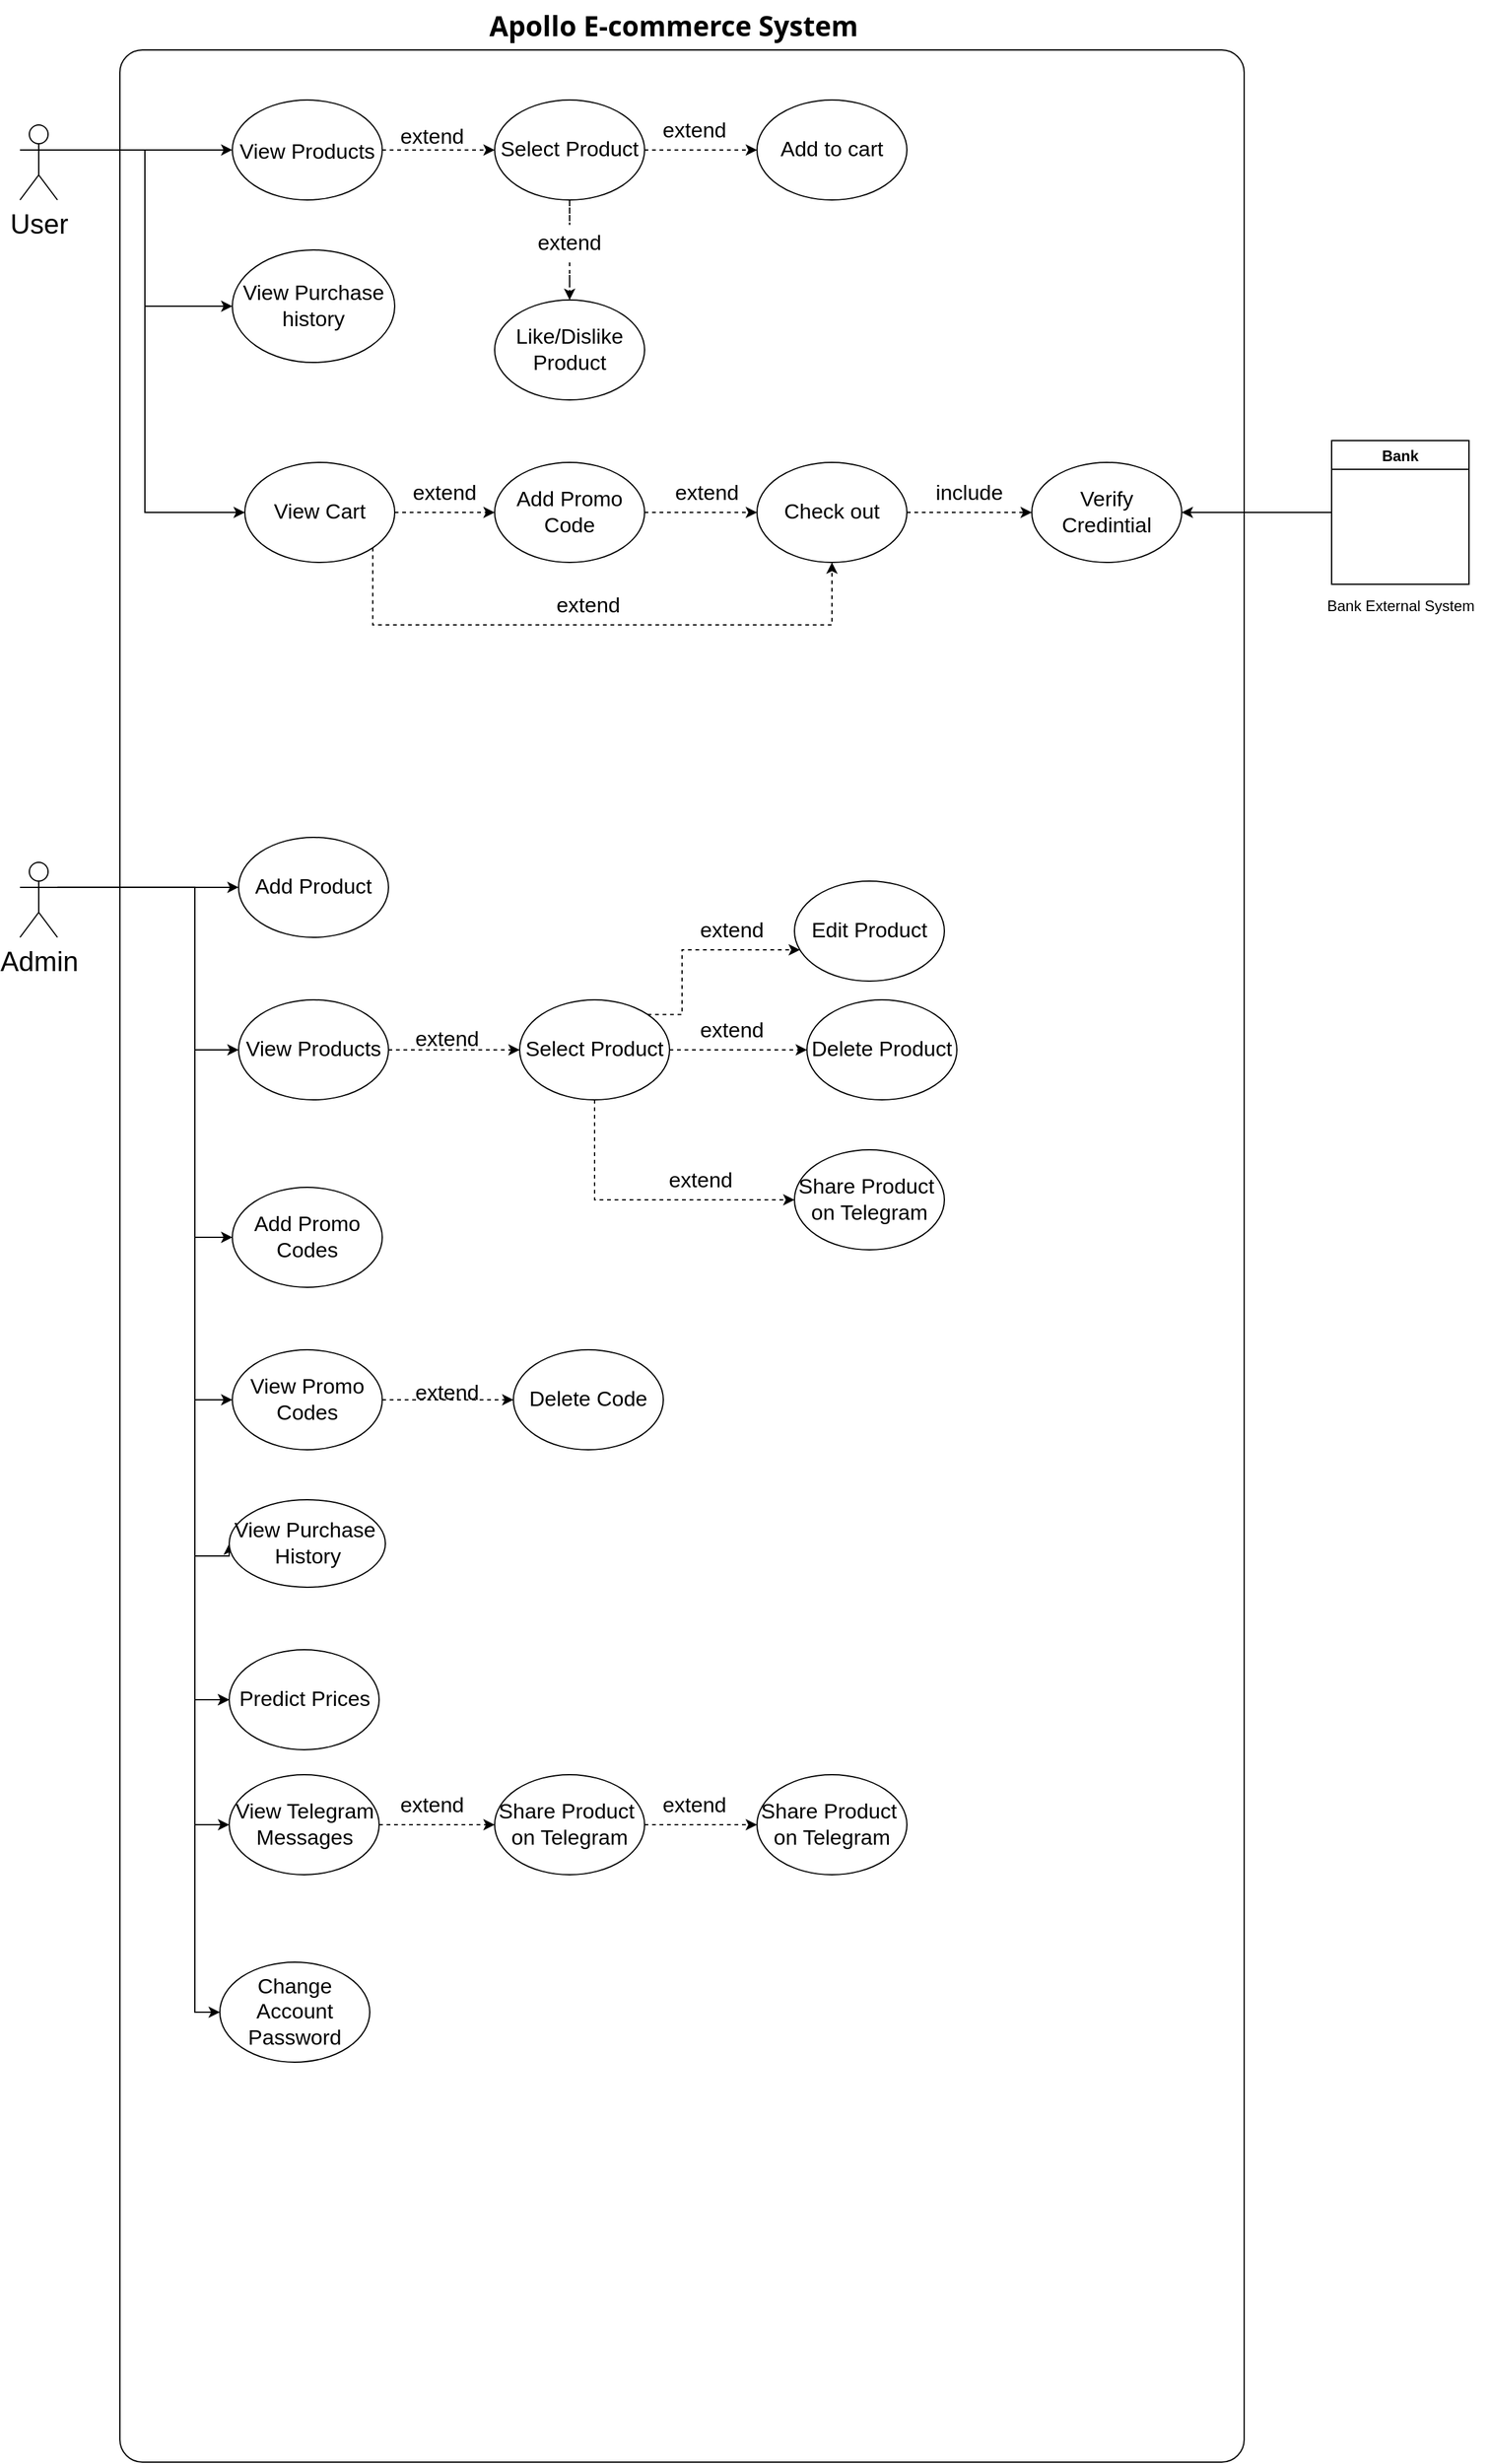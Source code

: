 <mxfile version="20.3.0" type="device"><diagram id="9VvrjNLT6tt-F68sdtQc" name="Page-1"><mxGraphModel dx="3462" dy="1730" grid="1" gridSize="10" guides="1" tooltips="1" connect="1" arrows="1" fold="1" page="1" pageScale="1" pageWidth="850" pageHeight="1100" math="0" shadow="0"><root><mxCell id="0"/><mxCell id="1" parent="0"/><mxCell id="lHVHRNNX6GnZqRWGaL9_-2" value="" style="rounded=1;whiteSpace=wrap;html=1;shadow=0;glass=0;sketch=0;fillColor=default;arcSize=2;" parent="1" vertex="1"><mxGeometry x="-700" y="120" width="900" height="1930" as="geometry"/></mxCell><mxCell id="lHVHRNNX6GnZqRWGaL9_-3" value="&lt;span style=&quot;color: rgba(0, 0, 0, 0); font-family: monospace; font-size: 0px; font-weight: 400; text-align: start;&quot;&gt;%3CmxGraphModel%3E%3Croot%3E%3CmxCell%20id%3D%220%22%2F%3E%3CmxCell%20id%3D%221%22%20parent%3D%220%22%2F%3E%3CmxCell%20id%3D%222%22%20value%3D%22extend%22%20style%3D%22text%3Bhtml%3D1%3BstrokeColor%3Dnone%3BfillColor%3Dnone%3Balign%3Dcenter%3BverticalAlign%3Dmiddle%3BwhiteSpace%3Dwrap%3Brounded%3D0%3Bshadow%3D0%3Bglass%3D0%3BlabelBackgroundColor%3Dnone%3Bsketch%3D0%3BfontSize%3D17%3BfontColor%3D%23000000%3B%22%20vertex%3D%221%22%20parent%3D%221%22%3E%3CmxGeometry%20x%3D%22-480%22%20y%3D%22175%22%20width%3D%2260%22%20height%3D%2230%22%20as%3D%22geometry%22%2F%3E%3C%2FmxCell%3E%3C%2Froot%3E%3C%2FmxGraphModel%3EA&lt;/span&gt;&lt;span style=&quot;font-family: Söhne, ui-sans-serif, system-ui, -apple-system, &amp;quot;Segoe UI&amp;quot;, Roboto, Ubuntu, Cantarell, &amp;quot;Noto Sans&amp;quot;, sans-serif, &amp;quot;Helvetica Neue&amp;quot;, Arial, &amp;quot;Apple Color Emoji&amp;quot;, &amp;quot;Segoe UI Emoji&amp;quot;, &amp;quot;Segoe UI Symbol&amp;quot;, &amp;quot;Noto Color Emoji&amp;quot;;&quot;&gt;&lt;font style=&quot;font-size: 22px;&quot;&gt;&amp;nbsp;Apollo E-commerce System&lt;/font&gt;&lt;/span&gt;" style="text;strokeColor=none;fillColor=none;html=1;fontSize=24;fontStyle=1;verticalAlign=middle;align=center;rounded=0;shadow=0;glass=0;sketch=0;" parent="1" vertex="1"><mxGeometry x="-310" y="80" width="100" height="40" as="geometry"/></mxCell><mxCell id="lHVHRNNX6GnZqRWGaL9_-28" style="edgeStyle=orthogonalEdgeStyle;rounded=0;orthogonalLoop=1;jettySize=auto;html=1;fontSize=17;fontColor=#000000;exitX=1;exitY=0.333;exitDx=0;exitDy=0;exitPerimeter=0;" parent="1" source="lHVHRNNX6GnZqRWGaL9_-5" target="lHVHRNNX6GnZqRWGaL9_-6" edge="1"><mxGeometry relative="1" as="geometry"/></mxCell><mxCell id="lHVHRNNX6GnZqRWGaL9_-29" style="edgeStyle=orthogonalEdgeStyle;rounded=0;orthogonalLoop=1;jettySize=auto;html=1;exitX=1;exitY=0.333;exitDx=0;exitDy=0;exitPerimeter=0;entryX=0;entryY=0.5;entryDx=0;entryDy=0;fontSize=17;fontColor=#000000;" parent="1" source="lHVHRNNX6GnZqRWGaL9_-5" target="lHVHRNNX6GnZqRWGaL9_-23" edge="1"><mxGeometry relative="1" as="geometry"/></mxCell><mxCell id="lHVHRNNX6GnZqRWGaL9_-30" style="edgeStyle=orthogonalEdgeStyle;rounded=0;orthogonalLoop=1;jettySize=auto;html=1;exitX=1;exitY=0.333;exitDx=0;exitDy=0;exitPerimeter=0;entryX=0;entryY=0.5;entryDx=0;entryDy=0;fontSize=17;fontColor=#000000;" parent="1" source="lHVHRNNX6GnZqRWGaL9_-5" target="lHVHRNNX6GnZqRWGaL9_-24" edge="1"><mxGeometry relative="1" as="geometry"><Array as="points"><mxPoint x="-680" y="200"/><mxPoint x="-680" y="490"/></Array></mxGeometry></mxCell><mxCell id="lHVHRNNX6GnZqRWGaL9_-5" value="User" style="shape=umlActor;verticalLabelPosition=bottom;verticalAlign=top;html=1;outlineConnect=0;rounded=0;shadow=0;glass=0;labelBackgroundColor=none;sketch=0;fontSize=22;fontColor=#000000;fillColor=default;" parent="1" vertex="1"><mxGeometry x="-780" y="180" width="30" height="60" as="geometry"/></mxCell><mxCell id="lHVHRNNX6GnZqRWGaL9_-9" style="edgeStyle=orthogonalEdgeStyle;rounded=0;orthogonalLoop=1;jettySize=auto;html=1;entryX=0;entryY=0.5;entryDx=0;entryDy=0;fontSize=17;fontColor=#000000;dashed=1;" parent="1" source="lHVHRNNX6GnZqRWGaL9_-6" target="lHVHRNNX6GnZqRWGaL9_-8" edge="1"><mxGeometry relative="1" as="geometry"/></mxCell><mxCell id="lHVHRNNX6GnZqRWGaL9_-6" value="&lt;font style=&quot;font-size: 17px;&quot;&gt;View Products&lt;/font&gt;" style="ellipse;whiteSpace=wrap;html=1;rounded=0;shadow=0;glass=0;labelBackgroundColor=none;sketch=0;fontSize=22;fontColor=#000000;fillColor=default;" parent="1" vertex="1"><mxGeometry x="-610" y="160" width="120" height="80" as="geometry"/></mxCell><mxCell id="lHVHRNNX6GnZqRWGaL9_-12" style="edgeStyle=orthogonalEdgeStyle;rounded=0;orthogonalLoop=1;jettySize=auto;html=1;dashed=1;fontSize=17;fontColor=#000000;" parent="1" source="lHVHRNNX6GnZqRWGaL9_-8" target="lHVHRNNX6GnZqRWGaL9_-11" edge="1"><mxGeometry relative="1" as="geometry"/></mxCell><mxCell id="lHVHRNNX6GnZqRWGaL9_-18" style="edgeStyle=orthogonalEdgeStyle;rounded=0;orthogonalLoop=1;jettySize=auto;html=1;dashed=1;fontSize=17;fontColor=#000000;startArrow=none;" parent="1" source="lHVHRNNX6GnZqRWGaL9_-20" target="lHVHRNNX6GnZqRWGaL9_-14" edge="1"><mxGeometry relative="1" as="geometry"/></mxCell><mxCell id="lHVHRNNX6GnZqRWGaL9_-8" value="Select Product" style="ellipse;whiteSpace=wrap;html=1;rounded=0;shadow=0;glass=0;labelBackgroundColor=none;sketch=0;fontSize=17;fontColor=#000000;fillColor=default;" parent="1" vertex="1"><mxGeometry x="-400" y="160" width="120" height="80" as="geometry"/></mxCell><mxCell id="lHVHRNNX6GnZqRWGaL9_-10" value="extend" style="text;html=1;strokeColor=none;fillColor=none;align=center;verticalAlign=middle;whiteSpace=wrap;rounded=0;shadow=0;glass=0;labelBackgroundColor=none;sketch=0;fontSize=17;fontColor=#000000;" parent="1" vertex="1"><mxGeometry x="-480" y="175" width="60" height="30" as="geometry"/></mxCell><mxCell id="lHVHRNNX6GnZqRWGaL9_-11" value="Add to cart" style="ellipse;whiteSpace=wrap;html=1;rounded=0;shadow=0;glass=0;labelBackgroundColor=none;sketch=0;fontSize=17;fontColor=#000000;fillColor=default;" parent="1" vertex="1"><mxGeometry x="-190" y="160" width="120" height="80" as="geometry"/></mxCell><mxCell id="lHVHRNNX6GnZqRWGaL9_-13" value="extend" style="text;html=1;strokeColor=none;fillColor=none;align=center;verticalAlign=middle;whiteSpace=wrap;rounded=0;shadow=0;glass=0;labelBackgroundColor=none;sketch=0;fontSize=17;fontColor=#000000;" parent="1" vertex="1"><mxGeometry x="-270" y="170" width="60" height="30" as="geometry"/></mxCell><mxCell id="lHVHRNNX6GnZqRWGaL9_-14" value="Like/Dislike Product" style="ellipse;whiteSpace=wrap;html=1;rounded=0;shadow=0;glass=0;labelBackgroundColor=none;sketch=0;fontSize=17;fontColor=#000000;fillColor=default;" parent="1" vertex="1"><mxGeometry x="-400" y="320" width="120" height="80" as="geometry"/></mxCell><mxCell id="lHVHRNNX6GnZqRWGaL9_-20" value="extend" style="text;html=1;strokeColor=none;fillColor=none;align=center;verticalAlign=middle;whiteSpace=wrap;rounded=0;shadow=0;glass=0;labelBackgroundColor=none;sketch=0;fontSize=17;fontColor=#000000;" parent="1" vertex="1"><mxGeometry x="-370" y="260" width="60" height="30" as="geometry"/></mxCell><mxCell id="lHVHRNNX6GnZqRWGaL9_-22" value="" style="edgeStyle=orthogonalEdgeStyle;rounded=0;orthogonalLoop=1;jettySize=auto;html=1;dashed=1;fontSize=17;fontColor=#000000;endArrow=none;" parent="1" source="lHVHRNNX6GnZqRWGaL9_-8" target="lHVHRNNX6GnZqRWGaL9_-20" edge="1"><mxGeometry relative="1" as="geometry"><mxPoint x="-340" y="240.0" as="sourcePoint"/><mxPoint x="-340" y="290.0" as="targetPoint"/></mxGeometry></mxCell><mxCell id="lHVHRNNX6GnZqRWGaL9_-23" value="View Purchase history" style="ellipse;whiteSpace=wrap;html=1;rounded=0;shadow=0;glass=0;labelBackgroundColor=none;sketch=0;fontSize=17;fontColor=#000000;fillColor=default;" parent="1" vertex="1"><mxGeometry x="-610" y="280" width="130" height="90" as="geometry"/></mxCell><mxCell id="lHVHRNNX6GnZqRWGaL9_-32" style="edgeStyle=orthogonalEdgeStyle;rounded=0;orthogonalLoop=1;jettySize=auto;html=1;entryX=0;entryY=0.5;entryDx=0;entryDy=0;fontSize=17;fontColor=#000000;dashed=1;" parent="1" source="lHVHRNNX6GnZqRWGaL9_-24" target="lHVHRNNX6GnZqRWGaL9_-31" edge="1"><mxGeometry relative="1" as="geometry"/></mxCell><mxCell id="lHVHRNNX6GnZqRWGaL9_-41" style="edgeStyle=orthogonalEdgeStyle;rounded=0;orthogonalLoop=1;jettySize=auto;html=1;exitX=1;exitY=1;exitDx=0;exitDy=0;entryX=0.5;entryY=1;entryDx=0;entryDy=0;dashed=1;fontSize=17;fontColor=#000000;" parent="1" source="lHVHRNNX6GnZqRWGaL9_-24" target="lHVHRNNX6GnZqRWGaL9_-34" edge="1"><mxGeometry relative="1" as="geometry"><Array as="points"><mxPoint x="-498" y="580"/><mxPoint x="-130" y="580"/></Array></mxGeometry></mxCell><mxCell id="lHVHRNNX6GnZqRWGaL9_-24" value="View Cart" style="ellipse;whiteSpace=wrap;html=1;rounded=0;shadow=0;glass=0;labelBackgroundColor=none;sketch=0;fontSize=17;fontColor=#000000;fillColor=default;" parent="1" vertex="1"><mxGeometry x="-600" y="450" width="120" height="80" as="geometry"/></mxCell><mxCell id="lHVHRNNX6GnZqRWGaL9_-35" style="edgeStyle=orthogonalEdgeStyle;rounded=0;orthogonalLoop=1;jettySize=auto;html=1;entryX=0;entryY=0.5;entryDx=0;entryDy=0;dashed=1;fontSize=17;fontColor=#000000;" parent="1" source="lHVHRNNX6GnZqRWGaL9_-31" target="lHVHRNNX6GnZqRWGaL9_-34" edge="1"><mxGeometry relative="1" as="geometry"/></mxCell><mxCell id="lHVHRNNX6GnZqRWGaL9_-31" value="Add Promo Code" style="ellipse;whiteSpace=wrap;html=1;rounded=0;shadow=0;glass=0;labelBackgroundColor=none;sketch=0;fontSize=17;fontColor=#000000;fillColor=default;" parent="1" vertex="1"><mxGeometry x="-400" y="450" width="120" height="80" as="geometry"/></mxCell><mxCell id="lHVHRNNX6GnZqRWGaL9_-33" value="extend" style="text;html=1;strokeColor=none;fillColor=none;align=center;verticalAlign=middle;whiteSpace=wrap;rounded=0;shadow=0;glass=0;labelBackgroundColor=none;sketch=0;fontSize=17;fontColor=#000000;" parent="1" vertex="1"><mxGeometry x="-470" y="460" width="60" height="30" as="geometry"/></mxCell><mxCell id="P7vgOpt78vFBfQK_yZTL-4" style="edgeStyle=orthogonalEdgeStyle;rounded=0;orthogonalLoop=1;jettySize=auto;html=1;exitX=1;exitY=0.5;exitDx=0;exitDy=0;entryX=0;entryY=0.5;entryDx=0;entryDy=0;fontSize=17;dashed=1;" parent="1" source="lHVHRNNX6GnZqRWGaL9_-34" target="P7vgOpt78vFBfQK_yZTL-3" edge="1"><mxGeometry relative="1" as="geometry"/></mxCell><mxCell id="lHVHRNNX6GnZqRWGaL9_-34" value="Check out" style="ellipse;whiteSpace=wrap;html=1;rounded=0;shadow=0;glass=0;labelBackgroundColor=none;sketch=0;fontSize=17;fontColor=#000000;fillColor=default;" parent="1" vertex="1"><mxGeometry x="-190" y="450" width="120" height="80" as="geometry"/></mxCell><mxCell id="lHVHRNNX6GnZqRWGaL9_-38" value="extend" style="text;html=1;strokeColor=none;fillColor=none;align=center;verticalAlign=middle;whiteSpace=wrap;rounded=0;shadow=0;glass=0;labelBackgroundColor=none;sketch=0;fontSize=17;fontColor=#000000;" parent="1" vertex="1"><mxGeometry x="-260" y="460" width="60" height="30" as="geometry"/></mxCell><mxCell id="lHVHRNNX6GnZqRWGaL9_-42" value="extend" style="text;html=1;strokeColor=none;fillColor=none;align=center;verticalAlign=middle;whiteSpace=wrap;rounded=0;shadow=0;glass=0;labelBackgroundColor=none;sketch=0;fontSize=17;fontColor=#000000;" parent="1" vertex="1"><mxGeometry x="-355" y="550" width="60" height="30" as="geometry"/></mxCell><mxCell id="lHVHRNNX6GnZqRWGaL9_-48" style="edgeStyle=orthogonalEdgeStyle;rounded=0;orthogonalLoop=1;jettySize=auto;html=1;exitX=1;exitY=0.333;exitDx=0;exitDy=0;exitPerimeter=0;fontSize=17;fontColor=#000000;" parent="1" source="lHVHRNNX6GnZqRWGaL9_-45" target="lHVHRNNX6GnZqRWGaL9_-47" edge="1"><mxGeometry relative="1" as="geometry"/></mxCell><mxCell id="lHVHRNNX6GnZqRWGaL9_-61" style="edgeStyle=orthogonalEdgeStyle;rounded=0;orthogonalLoop=1;jettySize=auto;html=1;exitX=1;exitY=0.333;exitDx=0;exitDy=0;exitPerimeter=0;entryX=0;entryY=0.5;entryDx=0;entryDy=0;fontSize=17;fontColor=#000000;" parent="1" source="lHVHRNNX6GnZqRWGaL9_-45" target="lHVHRNNX6GnZqRWGaL9_-60" edge="1"><mxGeometry relative="1" as="geometry"><Array as="points"><mxPoint x="-640" y="790"/><mxPoint x="-640" y="1070"/></Array></mxGeometry></mxCell><mxCell id="lHVHRNNX6GnZqRWGaL9_-65" style="edgeStyle=orthogonalEdgeStyle;rounded=0;orthogonalLoop=1;jettySize=auto;html=1;exitX=1;exitY=0.333;exitDx=0;exitDy=0;exitPerimeter=0;entryX=0;entryY=0.5;entryDx=0;entryDy=0;fontSize=17;fontColor=#000000;" parent="1" source="lHVHRNNX6GnZqRWGaL9_-45" target="lHVHRNNX6GnZqRWGaL9_-62" edge="1"><mxGeometry relative="1" as="geometry"><Array as="points"><mxPoint x="-640" y="790"/><mxPoint x="-640" y="1200"/></Array></mxGeometry></mxCell><mxCell id="lHVHRNNX6GnZqRWGaL9_-70" style="edgeStyle=orthogonalEdgeStyle;rounded=0;orthogonalLoop=1;jettySize=auto;html=1;exitX=1;exitY=0.333;exitDx=0;exitDy=0;exitPerimeter=0;entryX=0;entryY=0.5;entryDx=0;entryDy=0;fontSize=17;fontColor=#000000;" parent="1" source="lHVHRNNX6GnZqRWGaL9_-45" target="lHVHRNNX6GnZqRWGaL9_-49" edge="1"><mxGeometry relative="1" as="geometry"><Array as="points"><mxPoint x="-640" y="790"/><mxPoint x="-640" y="920"/></Array></mxGeometry></mxCell><mxCell id="lHVHRNNX6GnZqRWGaL9_-72" style="edgeStyle=orthogonalEdgeStyle;rounded=0;orthogonalLoop=1;jettySize=auto;html=1;exitX=1;exitY=0.333;exitDx=0;exitDy=0;exitPerimeter=0;entryX=0;entryY=0.5;entryDx=0;entryDy=0;fontSize=17;fontColor=#000000;" parent="1" source="lHVHRNNX6GnZqRWGaL9_-45" target="lHVHRNNX6GnZqRWGaL9_-68" edge="1"><mxGeometry relative="1" as="geometry"><Array as="points"><mxPoint x="-640" y="790"/><mxPoint x="-640" y="1325"/></Array></mxGeometry></mxCell><mxCell id="lHVHRNNX6GnZqRWGaL9_-79" style="edgeStyle=orthogonalEdgeStyle;rounded=0;orthogonalLoop=1;jettySize=auto;html=1;exitX=1;exitY=0.333;exitDx=0;exitDy=0;exitPerimeter=0;entryX=0;entryY=0.5;entryDx=0;entryDy=0;fontSize=17;fontColor=#000000;" parent="1" source="lHVHRNNX6GnZqRWGaL9_-45" target="lHVHRNNX6GnZqRWGaL9_-78" edge="1"><mxGeometry relative="1" as="geometry"><Array as="points"><mxPoint x="-640" y="790"/><mxPoint x="-640" y="1440"/></Array></mxGeometry></mxCell><mxCell id="lHVHRNNX6GnZqRWGaL9_-45" value="Admin" style="shape=umlActor;verticalLabelPosition=bottom;verticalAlign=top;html=1;outlineConnect=0;rounded=0;shadow=0;glass=0;labelBackgroundColor=none;sketch=0;fontSize=22;fontColor=#000000;fillColor=default;" parent="1" vertex="1"><mxGeometry x="-780" y="770" width="30" height="60" as="geometry"/></mxCell><mxCell id="lHVHRNNX6GnZqRWGaL9_-47" value="Add Product" style="ellipse;whiteSpace=wrap;html=1;rounded=0;shadow=0;glass=0;labelBackgroundColor=none;sketch=0;fontSize=17;fontColor=#000000;fillColor=default;" parent="1" vertex="1"><mxGeometry x="-605" y="750" width="120" height="80" as="geometry"/></mxCell><mxCell id="lHVHRNNX6GnZqRWGaL9_-53" style="edgeStyle=orthogonalEdgeStyle;rounded=0;orthogonalLoop=1;jettySize=auto;html=1;fontSize=17;fontColor=#000000;dashed=1;" parent="1" source="lHVHRNNX6GnZqRWGaL9_-49" target="lHVHRNNX6GnZqRWGaL9_-52" edge="1"><mxGeometry relative="1" as="geometry"/></mxCell><mxCell id="lHVHRNNX6GnZqRWGaL9_-49" value="View Products" style="ellipse;whiteSpace=wrap;html=1;rounded=0;shadow=0;glass=0;labelBackgroundColor=none;sketch=0;fontSize=17;fontColor=#000000;fillColor=default;" parent="1" vertex="1"><mxGeometry x="-605" y="880" width="120" height="80" as="geometry"/></mxCell><mxCell id="lHVHRNNX6GnZqRWGaL9_-57" style="edgeStyle=orthogonalEdgeStyle;rounded=0;orthogonalLoop=1;jettySize=auto;html=1;exitX=1;exitY=0;exitDx=0;exitDy=0;dashed=1;fontSize=17;fontColor=#000000;" parent="1" source="lHVHRNNX6GnZqRWGaL9_-52" target="lHVHRNNX6GnZqRWGaL9_-55" edge="1"><mxGeometry relative="1" as="geometry"><Array as="points"><mxPoint x="-250" y="892"/><mxPoint x="-250" y="840"/></Array></mxGeometry></mxCell><mxCell id="lHVHRNNX6GnZqRWGaL9_-59" style="edgeStyle=orthogonalEdgeStyle;rounded=0;orthogonalLoop=1;jettySize=auto;html=1;entryX=0;entryY=0.5;entryDx=0;entryDy=0;dashed=1;fontSize=17;fontColor=#000000;" parent="1" source="lHVHRNNX6GnZqRWGaL9_-52" target="lHVHRNNX6GnZqRWGaL9_-58" edge="1"><mxGeometry relative="1" as="geometry"/></mxCell><mxCell id="lHVHRNNX6GnZqRWGaL9_-52" value="Select Product" style="ellipse;whiteSpace=wrap;html=1;rounded=0;shadow=0;glass=0;labelBackgroundColor=none;sketch=0;fontSize=17;fontColor=#000000;fillColor=default;" parent="1" vertex="1"><mxGeometry x="-380" y="880" width="120" height="80" as="geometry"/></mxCell><mxCell id="lHVHRNNX6GnZqRWGaL9_-54" value="extend" style="text;html=1;strokeColor=none;fillColor=none;align=center;verticalAlign=middle;whiteSpace=wrap;rounded=0;shadow=0;glass=0;labelBackgroundColor=none;sketch=0;fontSize=17;fontColor=#000000;" parent="1" vertex="1"><mxGeometry x="-468" y="897" width="60" height="30" as="geometry"/></mxCell><mxCell id="lHVHRNNX6GnZqRWGaL9_-55" value="Edit Product" style="ellipse;whiteSpace=wrap;html=1;rounded=0;shadow=0;glass=0;labelBackgroundColor=none;sketch=0;fontSize=17;fontColor=#000000;fillColor=default;" parent="1" vertex="1"><mxGeometry x="-160" y="785" width="120" height="80" as="geometry"/></mxCell><mxCell id="lHVHRNNX6GnZqRWGaL9_-56" value="extend" style="text;html=1;strokeColor=none;fillColor=none;align=center;verticalAlign=middle;whiteSpace=wrap;rounded=0;shadow=0;glass=0;labelBackgroundColor=none;sketch=0;fontSize=17;fontColor=#000000;" parent="1" vertex="1"><mxGeometry x="-240" y="810" width="60" height="30" as="geometry"/></mxCell><mxCell id="lHVHRNNX6GnZqRWGaL9_-58" value="Delete Product" style="ellipse;whiteSpace=wrap;html=1;rounded=0;shadow=0;glass=0;labelBackgroundColor=none;sketch=0;fontSize=17;fontColor=#000000;fillColor=default;" parent="1" vertex="1"><mxGeometry x="-150" y="880" width="120" height="80" as="geometry"/></mxCell><mxCell id="lHVHRNNX6GnZqRWGaL9_-60" value="Add Promo&lt;br&gt;Codes" style="ellipse;whiteSpace=wrap;html=1;rounded=0;shadow=0;glass=0;labelBackgroundColor=none;sketch=0;fontSize=17;fontColor=#000000;fillColor=default;" parent="1" vertex="1"><mxGeometry x="-610" y="1030" width="120" height="80" as="geometry"/></mxCell><mxCell id="lHVHRNNX6GnZqRWGaL9_-64" style="edgeStyle=orthogonalEdgeStyle;rounded=0;orthogonalLoop=1;jettySize=auto;html=1;exitX=1;exitY=0.5;exitDx=0;exitDy=0;entryX=0;entryY=0.5;entryDx=0;entryDy=0;fontSize=17;fontColor=#000000;dashed=1;" parent="1" source="lHVHRNNX6GnZqRWGaL9_-62" target="lHVHRNNX6GnZqRWGaL9_-63" edge="1"><mxGeometry relative="1" as="geometry"/></mxCell><mxCell id="lHVHRNNX6GnZqRWGaL9_-62" value="View Promo Codes" style="ellipse;whiteSpace=wrap;html=1;rounded=0;shadow=0;glass=0;labelBackgroundColor=none;sketch=0;fontSize=17;fontColor=#000000;fillColor=default;" parent="1" vertex="1"><mxGeometry x="-610" y="1160" width="120" height="80" as="geometry"/></mxCell><mxCell id="lHVHRNNX6GnZqRWGaL9_-63" value="Delete Code" style="ellipse;whiteSpace=wrap;html=1;rounded=0;shadow=0;glass=0;labelBackgroundColor=none;sketch=0;fontSize=17;fontColor=#000000;fillColor=default;" parent="1" vertex="1"><mxGeometry x="-385" y="1160" width="120" height="80" as="geometry"/></mxCell><mxCell id="lHVHRNNX6GnZqRWGaL9_-66" value="extend" style="text;html=1;strokeColor=none;fillColor=none;align=center;verticalAlign=middle;whiteSpace=wrap;rounded=0;shadow=0;glass=0;labelBackgroundColor=none;sketch=0;fontSize=17;fontColor=#000000;" parent="1" vertex="1"><mxGeometry x="-468" y="1180" width="60" height="30" as="geometry"/></mxCell><mxCell id="lHVHRNNX6GnZqRWGaL9_-67" value="extend" style="text;html=1;strokeColor=none;fillColor=none;align=center;verticalAlign=middle;whiteSpace=wrap;rounded=0;shadow=0;glass=0;labelBackgroundColor=none;sketch=0;fontSize=17;fontColor=#000000;" parent="1" vertex="1"><mxGeometry x="-240" y="890" width="60" height="30" as="geometry"/></mxCell><mxCell id="lHVHRNNX6GnZqRWGaL9_-68" value="View Purchase&amp;nbsp;&lt;br&gt;History" style="ellipse;whiteSpace=wrap;html=1;rounded=0;shadow=0;glass=0;labelBackgroundColor=none;sketch=0;fontSize=17;fontColor=#000000;fillColor=default;" parent="1" vertex="1"><mxGeometry x="-612.5" y="1280" width="125" height="70" as="geometry"/></mxCell><mxCell id="lHVHRNNX6GnZqRWGaL9_-78" value="Predict Prices" style="ellipse;whiteSpace=wrap;html=1;rounded=0;shadow=0;glass=0;labelBackgroundColor=none;sketch=0;fontSize=17;fontColor=#000000;fillColor=default;" parent="1" vertex="1"><mxGeometry x="-612.5" y="1400" width="120" height="80" as="geometry"/></mxCell><mxCell id="P7vgOpt78vFBfQK_yZTL-5" style="edgeStyle=orthogonalEdgeStyle;rounded=0;orthogonalLoop=1;jettySize=auto;html=1;exitX=0;exitY=0.5;exitDx=0;exitDy=0;fontSize=17;" parent="1" source="P7vgOpt78vFBfQK_yZTL-1" target="P7vgOpt78vFBfQK_yZTL-3" edge="1"><mxGeometry relative="1" as="geometry"/></mxCell><mxCell id="P7vgOpt78vFBfQK_yZTL-1" value="Bank" style="swimlane;" parent="1" vertex="1"><mxGeometry x="270" y="432.5" width="110" height="115" as="geometry"/></mxCell><mxCell id="P7vgOpt78vFBfQK_yZTL-2" value="Bank External System" style="text;html=1;align=center;verticalAlign=middle;resizable=0;points=[];autosize=1;strokeColor=none;fillColor=none;" parent="1" vertex="1"><mxGeometry x="255" y="550" width="140" height="30" as="geometry"/></mxCell><mxCell id="P7vgOpt78vFBfQK_yZTL-3" value="&lt;font style=&quot;font-size: 17px;&quot;&gt;Verify &lt;br&gt;Credintial&lt;/font&gt;" style="ellipse;whiteSpace=wrap;html=1;" parent="1" vertex="1"><mxGeometry x="30" y="450" width="120" height="80" as="geometry"/></mxCell><mxCell id="P7vgOpt78vFBfQK_yZTL-6" value="include" style="text;html=1;strokeColor=none;fillColor=none;align=center;verticalAlign=middle;whiteSpace=wrap;rounded=0;shadow=0;glass=0;labelBackgroundColor=none;sketch=0;fontSize=17;fontColor=#000000;" parent="1" vertex="1"><mxGeometry x="-50" y="460" width="60" height="30" as="geometry"/></mxCell><mxCell id="avWc55uNeuFgrtnVbIP4-14" style="edgeStyle=orthogonalEdgeStyle;rounded=0;orthogonalLoop=1;jettySize=auto;html=1;exitX=1;exitY=0.5;exitDx=0;exitDy=0;dashed=1;" edge="1" parent="1" source="avWc55uNeuFgrtnVbIP4-1" target="avWc55uNeuFgrtnVbIP4-10"><mxGeometry relative="1" as="geometry"/></mxCell><mxCell id="avWc55uNeuFgrtnVbIP4-1" value="View Telegram Messages" style="ellipse;whiteSpace=wrap;html=1;rounded=0;shadow=0;glass=0;labelBackgroundColor=none;sketch=0;fontSize=17;fontColor=#000000;fillColor=default;" vertex="1" parent="1"><mxGeometry x="-612.5" y="1500" width="120" height="80" as="geometry"/></mxCell><mxCell id="avWc55uNeuFgrtnVbIP4-6" value="Share Product&amp;nbsp;&lt;br&gt;on Telegram" style="ellipse;whiteSpace=wrap;html=1;rounded=0;shadow=0;glass=0;labelBackgroundColor=none;sketch=0;fontSize=17;fontColor=#000000;fillColor=default;" vertex="1" parent="1"><mxGeometry x="-160" y="1000" width="120" height="80" as="geometry"/></mxCell><mxCell id="avWc55uNeuFgrtnVbIP4-8" style="edgeStyle=orthogonalEdgeStyle;rounded=0;orthogonalLoop=1;jettySize=auto;html=1;dashed=1;fontSize=17;fontColor=#000000;exitX=0.5;exitY=1;exitDx=0;exitDy=0;" edge="1" parent="1" source="lHVHRNNX6GnZqRWGaL9_-52" target="avWc55uNeuFgrtnVbIP4-6"><mxGeometry relative="1" as="geometry"><mxPoint x="-250" y="930" as="sourcePoint"/><mxPoint x="-140" y="930" as="targetPoint"/><Array as="points"><mxPoint x="-320" y="1040"/></Array></mxGeometry></mxCell><mxCell id="avWc55uNeuFgrtnVbIP4-9" value="extend" style="text;html=1;strokeColor=none;fillColor=none;align=center;verticalAlign=middle;whiteSpace=wrap;rounded=0;shadow=0;glass=0;labelBackgroundColor=none;sketch=0;fontSize=17;fontColor=#000000;" vertex="1" parent="1"><mxGeometry x="-265" y="1010" width="60" height="30" as="geometry"/></mxCell><mxCell id="avWc55uNeuFgrtnVbIP4-15" style="edgeStyle=orthogonalEdgeStyle;rounded=0;orthogonalLoop=1;jettySize=auto;html=1;exitX=1;exitY=0.5;exitDx=0;exitDy=0;dashed=1;" edge="1" parent="1" source="avWc55uNeuFgrtnVbIP4-10" target="avWc55uNeuFgrtnVbIP4-11"><mxGeometry relative="1" as="geometry"/></mxCell><mxCell id="avWc55uNeuFgrtnVbIP4-10" value="Share Product&amp;nbsp;&lt;br&gt;on Telegram" style="ellipse;whiteSpace=wrap;html=1;rounded=0;shadow=0;glass=0;labelBackgroundColor=none;sketch=0;fontSize=17;fontColor=#000000;fillColor=default;" vertex="1" parent="1"><mxGeometry x="-400" y="1500" width="120" height="80" as="geometry"/></mxCell><mxCell id="avWc55uNeuFgrtnVbIP4-11" value="Share Product&amp;nbsp;&lt;br&gt;on Telegram" style="ellipse;whiteSpace=wrap;html=1;rounded=0;shadow=0;glass=0;labelBackgroundColor=none;sketch=0;fontSize=17;fontColor=#000000;fillColor=default;" vertex="1" parent="1"><mxGeometry x="-190" y="1500" width="120" height="80" as="geometry"/></mxCell><mxCell id="avWc55uNeuFgrtnVbIP4-12" value="extend" style="text;html=1;strokeColor=none;fillColor=none;align=center;verticalAlign=middle;whiteSpace=wrap;rounded=0;shadow=0;glass=0;labelBackgroundColor=none;sketch=0;fontSize=17;fontColor=#000000;" vertex="1" parent="1"><mxGeometry x="-480" y="1510" width="60" height="30" as="geometry"/></mxCell><mxCell id="avWc55uNeuFgrtnVbIP4-13" value="extend" style="text;html=1;strokeColor=none;fillColor=none;align=center;verticalAlign=middle;whiteSpace=wrap;rounded=0;shadow=0;glass=0;labelBackgroundColor=none;sketch=0;fontSize=17;fontColor=#000000;" vertex="1" parent="1"><mxGeometry x="-270" y="1510" width="60" height="30" as="geometry"/></mxCell><mxCell id="avWc55uNeuFgrtnVbIP4-16" style="edgeStyle=orthogonalEdgeStyle;rounded=0;orthogonalLoop=1;jettySize=auto;html=1;exitX=1;exitY=0.333;exitDx=0;exitDy=0;exitPerimeter=0;entryX=0;entryY=0.5;entryDx=0;entryDy=0;fontSize=17;fontColor=#000000;" edge="1" parent="1"><mxGeometry relative="1" as="geometry"><Array as="points"><mxPoint x="-640" y="790"/><mxPoint x="-640" y="1440"/></Array><mxPoint x="-750" y="790" as="sourcePoint"/><mxPoint x="-612.5" y="1440" as="targetPoint"/></mxGeometry></mxCell><mxCell id="avWc55uNeuFgrtnVbIP4-17" style="edgeStyle=orthogonalEdgeStyle;rounded=0;orthogonalLoop=1;jettySize=auto;html=1;entryX=0;entryY=0.5;entryDx=0;entryDy=0;fontSize=17;fontColor=#000000;" edge="1" parent="1" target="avWc55uNeuFgrtnVbIP4-1"><mxGeometry relative="1" as="geometry"><Array as="points"><mxPoint x="-740" y="790"/><mxPoint x="-640" y="790"/><mxPoint x="-640" y="1540"/></Array><mxPoint x="-750" y="790" as="sourcePoint"/><mxPoint x="-602.5" y="1450" as="targetPoint"/></mxGeometry></mxCell><mxCell id="avWc55uNeuFgrtnVbIP4-19" style="edgeStyle=orthogonalEdgeStyle;rounded=0;orthogonalLoop=1;jettySize=auto;html=1;fontSize=17;fontColor=#000000;" edge="1" parent="1" target="avWc55uNeuFgrtnVbIP4-20"><mxGeometry relative="1" as="geometry"><Array as="points"><mxPoint x="-640" y="790"/><mxPoint x="-640" y="1690"/></Array><mxPoint x="-750" y="789.93" as="sourcePoint"/><mxPoint x="-612.5" y="1539.93" as="targetPoint"/></mxGeometry></mxCell><mxCell id="avWc55uNeuFgrtnVbIP4-20" value="Change Account Password" style="ellipse;whiteSpace=wrap;html=1;rounded=0;shadow=0;glass=0;labelBackgroundColor=none;sketch=0;fontSize=17;fontColor=#000000;fillColor=default;" vertex="1" parent="1"><mxGeometry x="-620" y="1650" width="120" height="80" as="geometry"/></mxCell></root></mxGraphModel></diagram></mxfile>